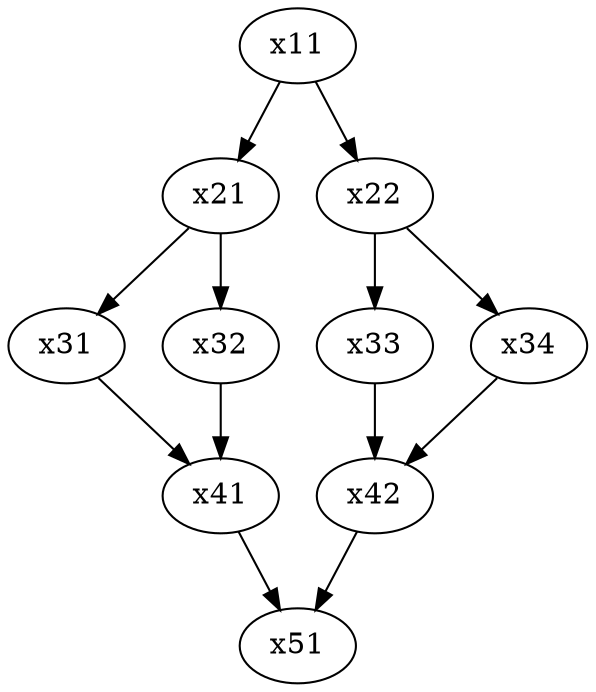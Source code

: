 digraph G {
  x11 [texlbl="$X_{1,1}$"];

  x21 [texlbl="$X_{2,1}$"];
  x22 [texlbl="$X_{2,2}$"];

  x31 [texlbl="$X_{3,1}$"];
  x32 [texlbl="$X_{3,2}$"];
  x33 [texlbl="$X_{3,3}$"];
  x34 [texlbl="$X_{3,4}$"];

  x41 [texlbl="$X_{4,1}$"];
  x42 [texlbl="$X_{4,2}$"];

  x51 [texlbl="$X_{5,1}$"];

  x11-> x21;
	x11-> x22;

	x21-> x31;
	x21-> x32;
	x22-> x33;
	x22-> x34;

	x31-> x41;
	x32-> x41;
	x33-> x42;
	x34-> x42;

	x41-> x51;
	x42-> x51;

}
